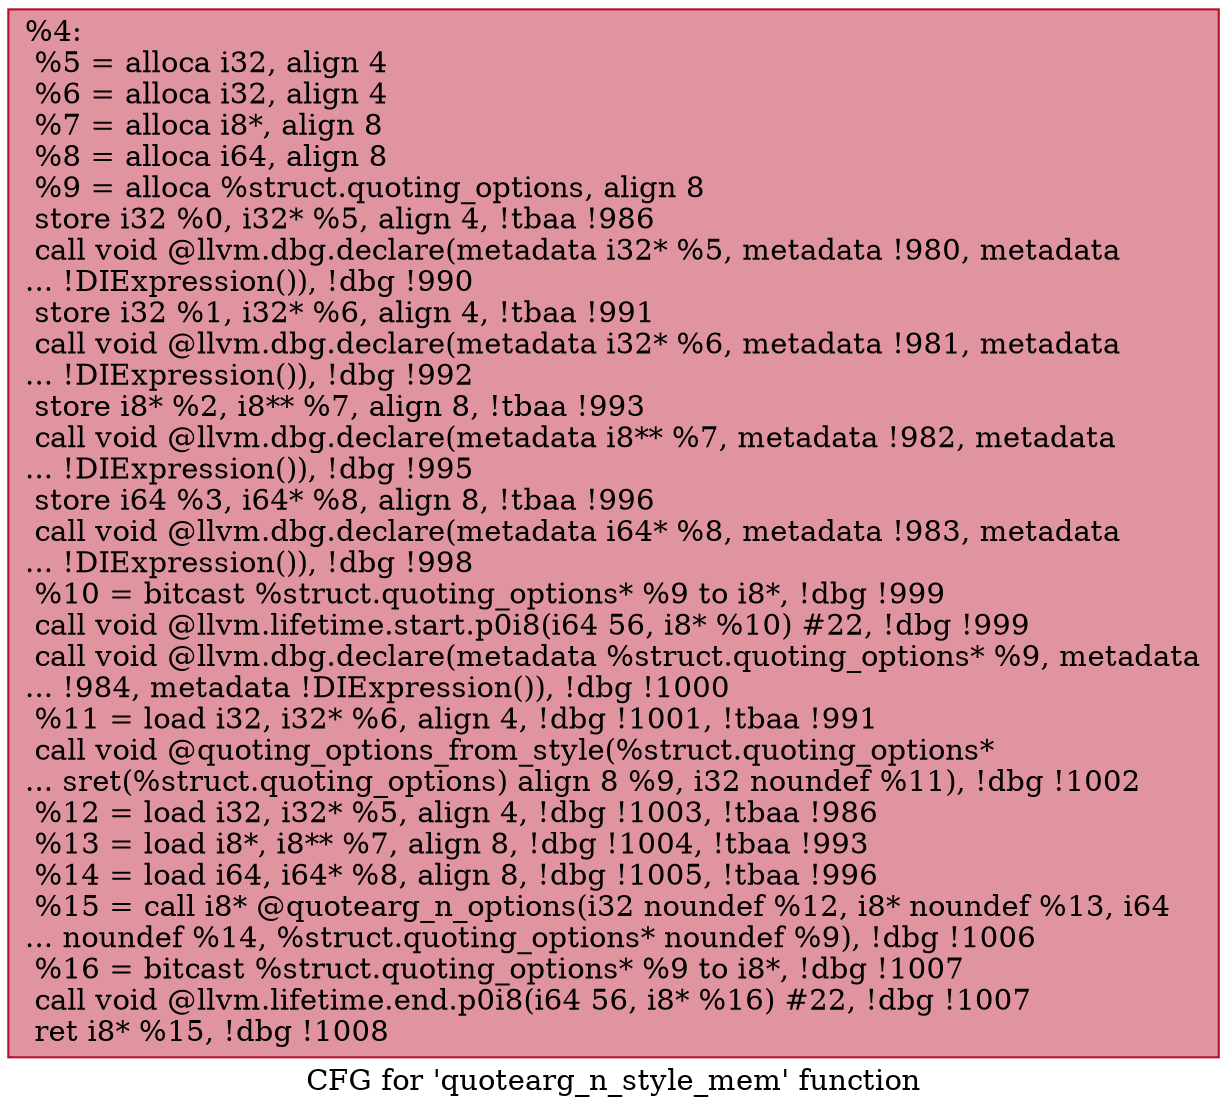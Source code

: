 digraph "CFG for 'quotearg_n_style_mem' function" {
	label="CFG for 'quotearg_n_style_mem' function";

	Node0x25b75c0 [shape=record,color="#b70d28ff", style=filled, fillcolor="#b70d2870",label="{%4:\l  %5 = alloca i32, align 4\l  %6 = alloca i32, align 4\l  %7 = alloca i8*, align 8\l  %8 = alloca i64, align 8\l  %9 = alloca %struct.quoting_options, align 8\l  store i32 %0, i32* %5, align 4, !tbaa !986\l  call void @llvm.dbg.declare(metadata i32* %5, metadata !980, metadata\l... !DIExpression()), !dbg !990\l  store i32 %1, i32* %6, align 4, !tbaa !991\l  call void @llvm.dbg.declare(metadata i32* %6, metadata !981, metadata\l... !DIExpression()), !dbg !992\l  store i8* %2, i8** %7, align 8, !tbaa !993\l  call void @llvm.dbg.declare(metadata i8** %7, metadata !982, metadata\l... !DIExpression()), !dbg !995\l  store i64 %3, i64* %8, align 8, !tbaa !996\l  call void @llvm.dbg.declare(metadata i64* %8, metadata !983, metadata\l... !DIExpression()), !dbg !998\l  %10 = bitcast %struct.quoting_options* %9 to i8*, !dbg !999\l  call void @llvm.lifetime.start.p0i8(i64 56, i8* %10) #22, !dbg !999\l  call void @llvm.dbg.declare(metadata %struct.quoting_options* %9, metadata\l... !984, metadata !DIExpression()), !dbg !1000\l  %11 = load i32, i32* %6, align 4, !dbg !1001, !tbaa !991\l  call void @quoting_options_from_style(%struct.quoting_options*\l... sret(%struct.quoting_options) align 8 %9, i32 noundef %11), !dbg !1002\l  %12 = load i32, i32* %5, align 4, !dbg !1003, !tbaa !986\l  %13 = load i8*, i8** %7, align 8, !dbg !1004, !tbaa !993\l  %14 = load i64, i64* %8, align 8, !dbg !1005, !tbaa !996\l  %15 = call i8* @quotearg_n_options(i32 noundef %12, i8* noundef %13, i64\l... noundef %14, %struct.quoting_options* noundef %9), !dbg !1006\l  %16 = bitcast %struct.quoting_options* %9 to i8*, !dbg !1007\l  call void @llvm.lifetime.end.p0i8(i64 56, i8* %16) #22, !dbg !1007\l  ret i8* %15, !dbg !1008\l}"];
}
